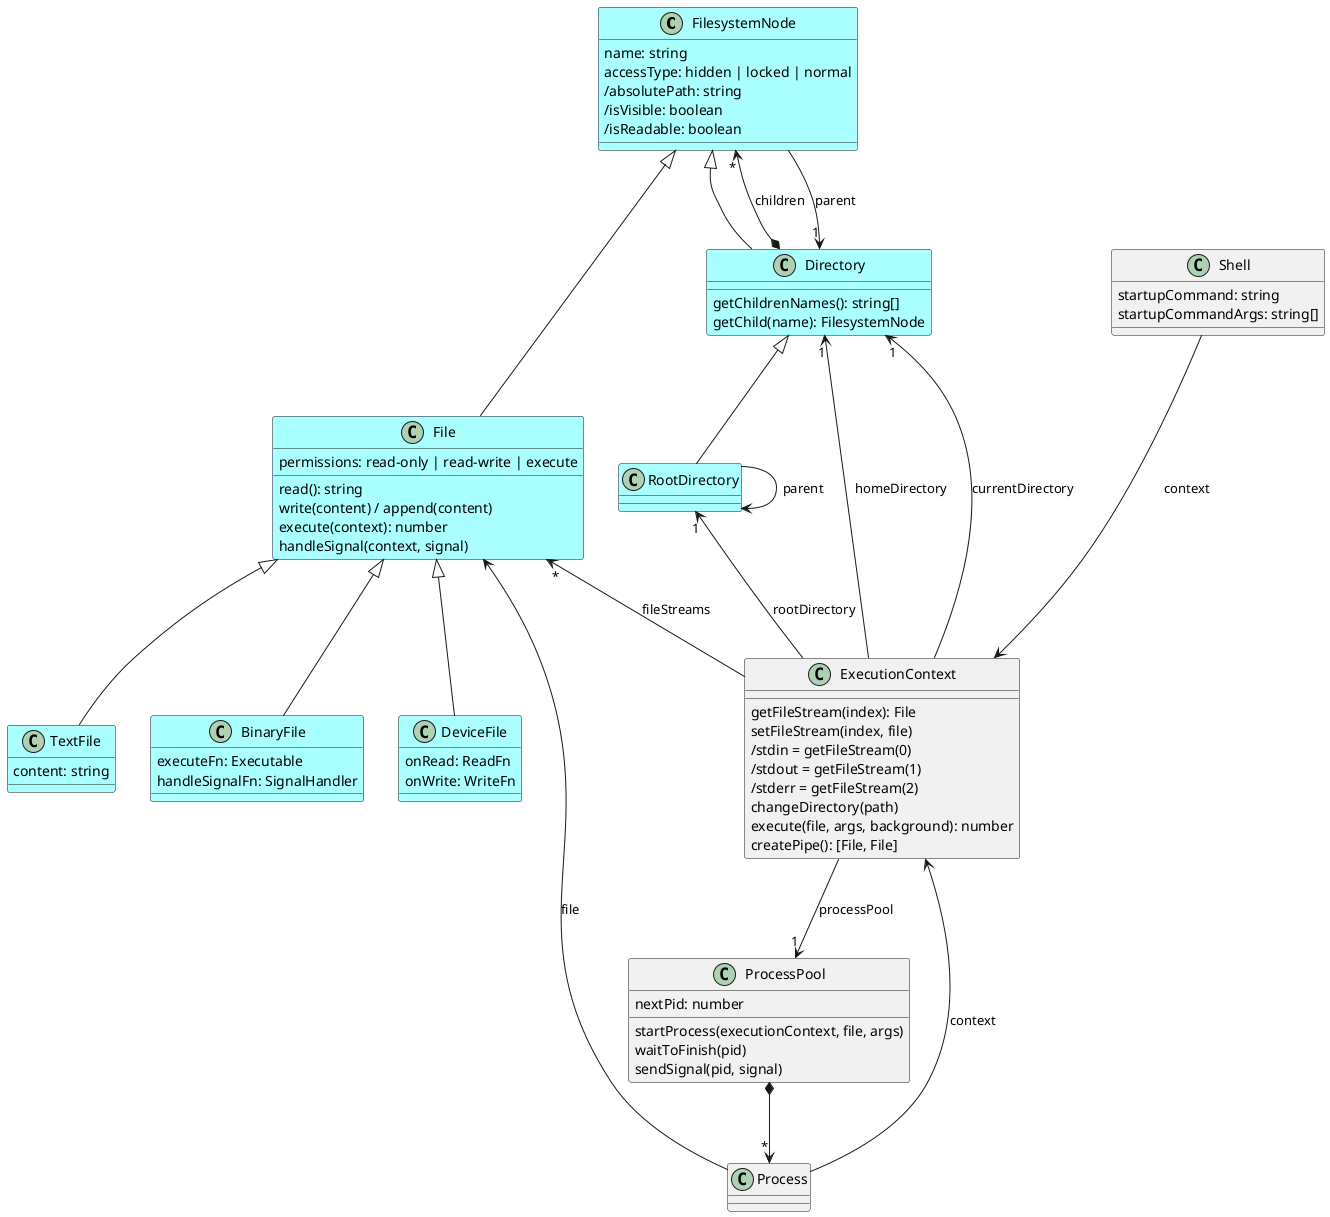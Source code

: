 @startuml Simplified class diagram

skinparam Ranksep 80

class FilesystemNode #aaffff {
    name: string
    accessType: hidden | locked | normal
    /absolutePath: string
    /isVisible: boolean
    /isReadable: boolean
}

class Directory #aaffff {
    getChildrenNames(): string[]
    getChild(name): FilesystemNode
}
FilesystemNode <|-- Directory

class RootDirectory #aaffff {
}
Directory <|-- RootDirectory 
RootDirectory --> RootDirectory : parent

Directory *-u-> "*" FilesystemNode : children
FilesystemNode --> "1" Directory : parent

class File #aaffff {
    permissions: read-only | read-write | execute
    read(): string
    write(content) / append(content)
    execute(context): number
    handleSignal(context, signal)
}
FilesystemNode <|-- File

class TextFile #aaffff {
    content: string
}
File <|-- TextFile

class BinaryFile #aaffff {
    executeFn: Executable
    handleSignalFn: SignalHandler
}
File <|-- BinaryFile

class DeviceFile #aaffff {
    onRead: ReadFn
    onWrite: WriteFn
}
File <|-- DeviceFile


class ExecutionContext {
    getFileStream(index): File
    setFileStream(index, file)
    /stdin = getFileStream(0)
    /stdout = getFileStream(1)
    /stderr = getFileStream(2)
    changeDirectory(path)
    execute(file, args, background): number
    createPipe(): [File, File]
}

ExecutionContext -u-> "*" File: fileStreams
ExecutionContext -u-> "1" RootDirectory: rootDirectory
ExecutionContext -u-> "1" Directory: homeDirectory
ExecutionContext -u-> "1" Directory: currentDirectory

class Process {
}
Process -u-> ExecutionContext : context
Process -u-> File : file
class ProcessPool {
    nextPid: number
    startProcess(executionContext, file, args)
    waitToFinish(pid)
    sendSignal(pid, signal)
}
ProcessPool *--> "*" Process

ExecutionContext --> "1" ProcessPool: processPool

class Shell {
    startupCommand: string
    startupCommandArgs: string[]
}
Shell ---> ExecutionContext : context

@enduml
